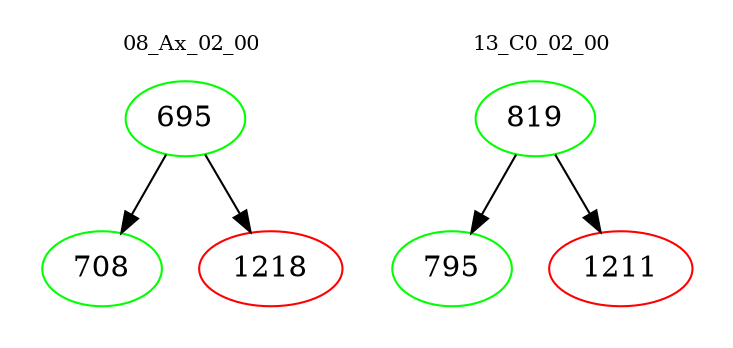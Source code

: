 digraph{
subgraph cluster_0 {
color = white
label = "08_Ax_02_00";
fontsize=10;
T0_695 [label="695", color="green"]
T0_695 -> T0_708 [color="black"]
T0_708 [label="708", color="green"]
T0_695 -> T0_1218 [color="black"]
T0_1218 [label="1218", color="red"]
}
subgraph cluster_1 {
color = white
label = "13_C0_02_00";
fontsize=10;
T1_819 [label="819", color="green"]
T1_819 -> T1_795 [color="black"]
T1_795 [label="795", color="green"]
T1_819 -> T1_1211 [color="black"]
T1_1211 [label="1211", color="red"]
}
}
